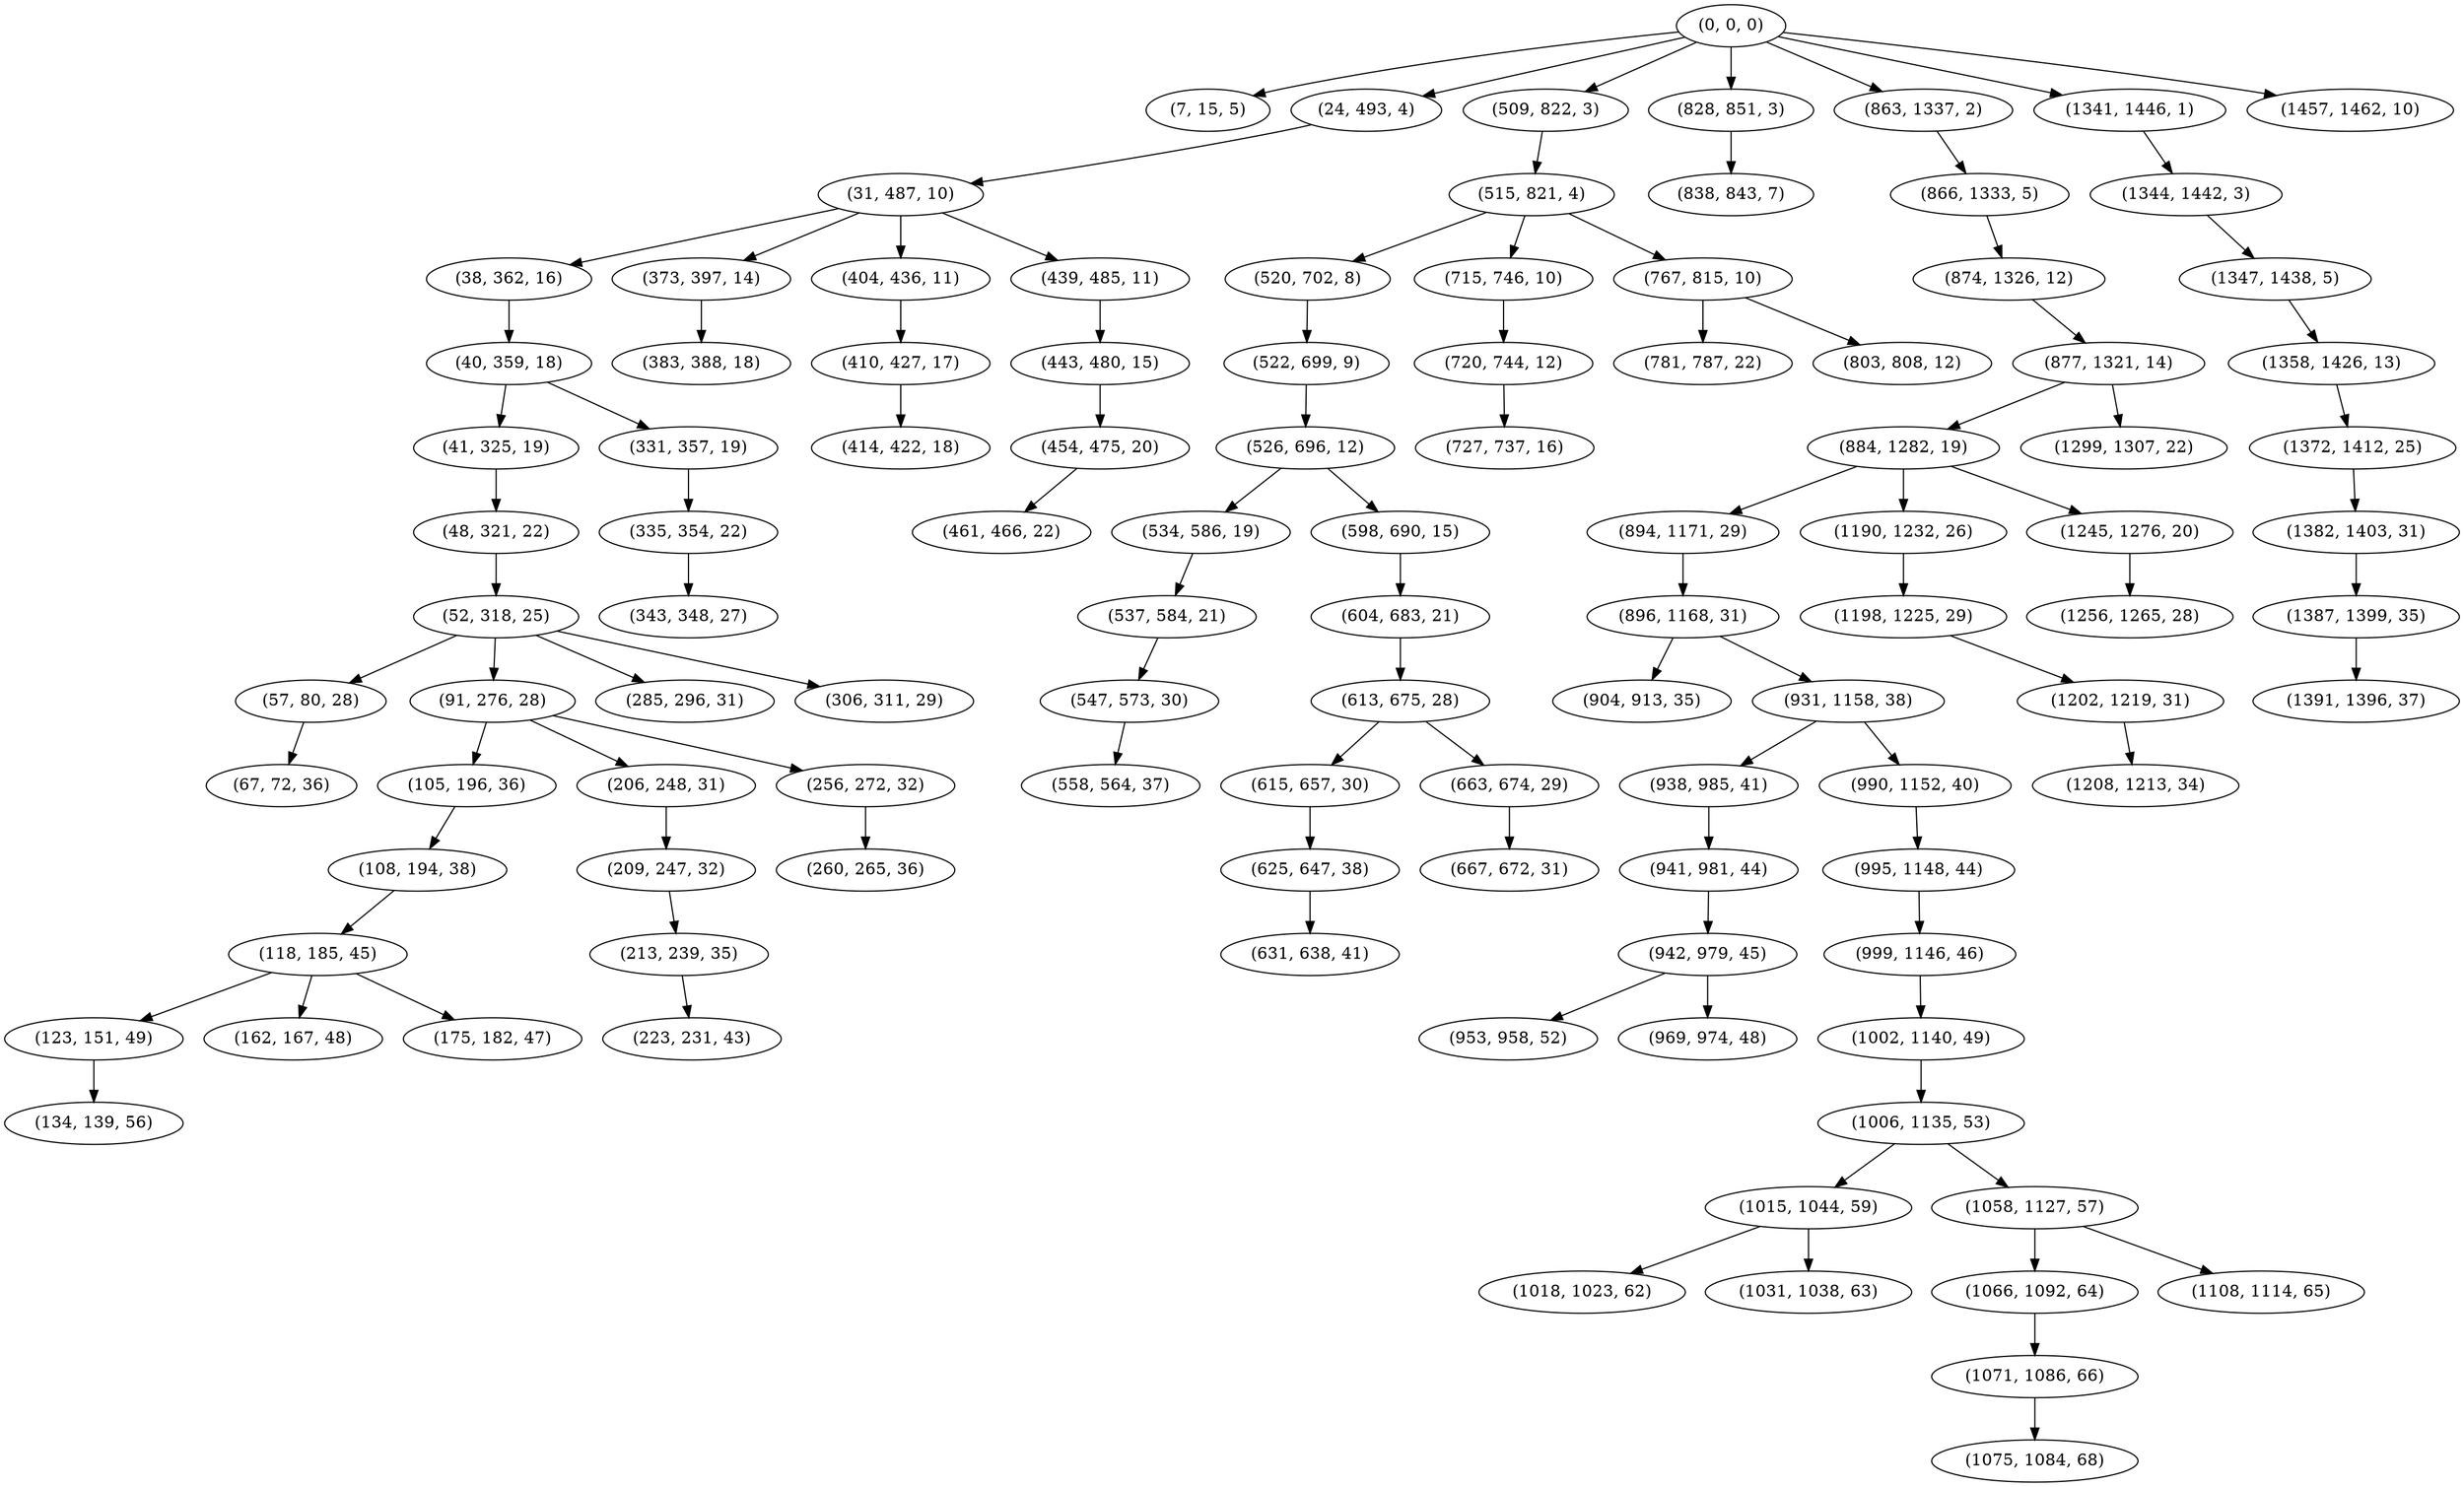 digraph tree {
    "(0, 0, 0)";
    "(7, 15, 5)";
    "(24, 493, 4)";
    "(31, 487, 10)";
    "(38, 362, 16)";
    "(40, 359, 18)";
    "(41, 325, 19)";
    "(48, 321, 22)";
    "(52, 318, 25)";
    "(57, 80, 28)";
    "(67, 72, 36)";
    "(91, 276, 28)";
    "(105, 196, 36)";
    "(108, 194, 38)";
    "(118, 185, 45)";
    "(123, 151, 49)";
    "(134, 139, 56)";
    "(162, 167, 48)";
    "(175, 182, 47)";
    "(206, 248, 31)";
    "(209, 247, 32)";
    "(213, 239, 35)";
    "(223, 231, 43)";
    "(256, 272, 32)";
    "(260, 265, 36)";
    "(285, 296, 31)";
    "(306, 311, 29)";
    "(331, 357, 19)";
    "(335, 354, 22)";
    "(343, 348, 27)";
    "(373, 397, 14)";
    "(383, 388, 18)";
    "(404, 436, 11)";
    "(410, 427, 17)";
    "(414, 422, 18)";
    "(439, 485, 11)";
    "(443, 480, 15)";
    "(454, 475, 20)";
    "(461, 466, 22)";
    "(509, 822, 3)";
    "(515, 821, 4)";
    "(520, 702, 8)";
    "(522, 699, 9)";
    "(526, 696, 12)";
    "(534, 586, 19)";
    "(537, 584, 21)";
    "(547, 573, 30)";
    "(558, 564, 37)";
    "(598, 690, 15)";
    "(604, 683, 21)";
    "(613, 675, 28)";
    "(615, 657, 30)";
    "(625, 647, 38)";
    "(631, 638, 41)";
    "(663, 674, 29)";
    "(667, 672, 31)";
    "(715, 746, 10)";
    "(720, 744, 12)";
    "(727, 737, 16)";
    "(767, 815, 10)";
    "(781, 787, 22)";
    "(803, 808, 12)";
    "(828, 851, 3)";
    "(838, 843, 7)";
    "(863, 1337, 2)";
    "(866, 1333, 5)";
    "(874, 1326, 12)";
    "(877, 1321, 14)";
    "(884, 1282, 19)";
    "(894, 1171, 29)";
    "(896, 1168, 31)";
    "(904, 913, 35)";
    "(931, 1158, 38)";
    "(938, 985, 41)";
    "(941, 981, 44)";
    "(942, 979, 45)";
    "(953, 958, 52)";
    "(969, 974, 48)";
    "(990, 1152, 40)";
    "(995, 1148, 44)";
    "(999, 1146, 46)";
    "(1002, 1140, 49)";
    "(1006, 1135, 53)";
    "(1015, 1044, 59)";
    "(1018, 1023, 62)";
    "(1031, 1038, 63)";
    "(1058, 1127, 57)";
    "(1066, 1092, 64)";
    "(1071, 1086, 66)";
    "(1075, 1084, 68)";
    "(1108, 1114, 65)";
    "(1190, 1232, 26)";
    "(1198, 1225, 29)";
    "(1202, 1219, 31)";
    "(1208, 1213, 34)";
    "(1245, 1276, 20)";
    "(1256, 1265, 28)";
    "(1299, 1307, 22)";
    "(1341, 1446, 1)";
    "(1344, 1442, 3)";
    "(1347, 1438, 5)";
    "(1358, 1426, 13)";
    "(1372, 1412, 25)";
    "(1382, 1403, 31)";
    "(1387, 1399, 35)";
    "(1391, 1396, 37)";
    "(1457, 1462, 10)";
    "(0, 0, 0)" -> "(7, 15, 5)";
    "(0, 0, 0)" -> "(24, 493, 4)";
    "(0, 0, 0)" -> "(509, 822, 3)";
    "(0, 0, 0)" -> "(828, 851, 3)";
    "(0, 0, 0)" -> "(863, 1337, 2)";
    "(0, 0, 0)" -> "(1341, 1446, 1)";
    "(0, 0, 0)" -> "(1457, 1462, 10)";
    "(24, 493, 4)" -> "(31, 487, 10)";
    "(31, 487, 10)" -> "(38, 362, 16)";
    "(31, 487, 10)" -> "(373, 397, 14)";
    "(31, 487, 10)" -> "(404, 436, 11)";
    "(31, 487, 10)" -> "(439, 485, 11)";
    "(38, 362, 16)" -> "(40, 359, 18)";
    "(40, 359, 18)" -> "(41, 325, 19)";
    "(40, 359, 18)" -> "(331, 357, 19)";
    "(41, 325, 19)" -> "(48, 321, 22)";
    "(48, 321, 22)" -> "(52, 318, 25)";
    "(52, 318, 25)" -> "(57, 80, 28)";
    "(52, 318, 25)" -> "(91, 276, 28)";
    "(52, 318, 25)" -> "(285, 296, 31)";
    "(52, 318, 25)" -> "(306, 311, 29)";
    "(57, 80, 28)" -> "(67, 72, 36)";
    "(91, 276, 28)" -> "(105, 196, 36)";
    "(91, 276, 28)" -> "(206, 248, 31)";
    "(91, 276, 28)" -> "(256, 272, 32)";
    "(105, 196, 36)" -> "(108, 194, 38)";
    "(108, 194, 38)" -> "(118, 185, 45)";
    "(118, 185, 45)" -> "(123, 151, 49)";
    "(118, 185, 45)" -> "(162, 167, 48)";
    "(118, 185, 45)" -> "(175, 182, 47)";
    "(123, 151, 49)" -> "(134, 139, 56)";
    "(206, 248, 31)" -> "(209, 247, 32)";
    "(209, 247, 32)" -> "(213, 239, 35)";
    "(213, 239, 35)" -> "(223, 231, 43)";
    "(256, 272, 32)" -> "(260, 265, 36)";
    "(331, 357, 19)" -> "(335, 354, 22)";
    "(335, 354, 22)" -> "(343, 348, 27)";
    "(373, 397, 14)" -> "(383, 388, 18)";
    "(404, 436, 11)" -> "(410, 427, 17)";
    "(410, 427, 17)" -> "(414, 422, 18)";
    "(439, 485, 11)" -> "(443, 480, 15)";
    "(443, 480, 15)" -> "(454, 475, 20)";
    "(454, 475, 20)" -> "(461, 466, 22)";
    "(509, 822, 3)" -> "(515, 821, 4)";
    "(515, 821, 4)" -> "(520, 702, 8)";
    "(515, 821, 4)" -> "(715, 746, 10)";
    "(515, 821, 4)" -> "(767, 815, 10)";
    "(520, 702, 8)" -> "(522, 699, 9)";
    "(522, 699, 9)" -> "(526, 696, 12)";
    "(526, 696, 12)" -> "(534, 586, 19)";
    "(526, 696, 12)" -> "(598, 690, 15)";
    "(534, 586, 19)" -> "(537, 584, 21)";
    "(537, 584, 21)" -> "(547, 573, 30)";
    "(547, 573, 30)" -> "(558, 564, 37)";
    "(598, 690, 15)" -> "(604, 683, 21)";
    "(604, 683, 21)" -> "(613, 675, 28)";
    "(613, 675, 28)" -> "(615, 657, 30)";
    "(613, 675, 28)" -> "(663, 674, 29)";
    "(615, 657, 30)" -> "(625, 647, 38)";
    "(625, 647, 38)" -> "(631, 638, 41)";
    "(663, 674, 29)" -> "(667, 672, 31)";
    "(715, 746, 10)" -> "(720, 744, 12)";
    "(720, 744, 12)" -> "(727, 737, 16)";
    "(767, 815, 10)" -> "(781, 787, 22)";
    "(767, 815, 10)" -> "(803, 808, 12)";
    "(828, 851, 3)" -> "(838, 843, 7)";
    "(863, 1337, 2)" -> "(866, 1333, 5)";
    "(866, 1333, 5)" -> "(874, 1326, 12)";
    "(874, 1326, 12)" -> "(877, 1321, 14)";
    "(877, 1321, 14)" -> "(884, 1282, 19)";
    "(877, 1321, 14)" -> "(1299, 1307, 22)";
    "(884, 1282, 19)" -> "(894, 1171, 29)";
    "(884, 1282, 19)" -> "(1190, 1232, 26)";
    "(884, 1282, 19)" -> "(1245, 1276, 20)";
    "(894, 1171, 29)" -> "(896, 1168, 31)";
    "(896, 1168, 31)" -> "(904, 913, 35)";
    "(896, 1168, 31)" -> "(931, 1158, 38)";
    "(931, 1158, 38)" -> "(938, 985, 41)";
    "(931, 1158, 38)" -> "(990, 1152, 40)";
    "(938, 985, 41)" -> "(941, 981, 44)";
    "(941, 981, 44)" -> "(942, 979, 45)";
    "(942, 979, 45)" -> "(953, 958, 52)";
    "(942, 979, 45)" -> "(969, 974, 48)";
    "(990, 1152, 40)" -> "(995, 1148, 44)";
    "(995, 1148, 44)" -> "(999, 1146, 46)";
    "(999, 1146, 46)" -> "(1002, 1140, 49)";
    "(1002, 1140, 49)" -> "(1006, 1135, 53)";
    "(1006, 1135, 53)" -> "(1015, 1044, 59)";
    "(1006, 1135, 53)" -> "(1058, 1127, 57)";
    "(1015, 1044, 59)" -> "(1018, 1023, 62)";
    "(1015, 1044, 59)" -> "(1031, 1038, 63)";
    "(1058, 1127, 57)" -> "(1066, 1092, 64)";
    "(1058, 1127, 57)" -> "(1108, 1114, 65)";
    "(1066, 1092, 64)" -> "(1071, 1086, 66)";
    "(1071, 1086, 66)" -> "(1075, 1084, 68)";
    "(1190, 1232, 26)" -> "(1198, 1225, 29)";
    "(1198, 1225, 29)" -> "(1202, 1219, 31)";
    "(1202, 1219, 31)" -> "(1208, 1213, 34)";
    "(1245, 1276, 20)" -> "(1256, 1265, 28)";
    "(1341, 1446, 1)" -> "(1344, 1442, 3)";
    "(1344, 1442, 3)" -> "(1347, 1438, 5)";
    "(1347, 1438, 5)" -> "(1358, 1426, 13)";
    "(1358, 1426, 13)" -> "(1372, 1412, 25)";
    "(1372, 1412, 25)" -> "(1382, 1403, 31)";
    "(1382, 1403, 31)" -> "(1387, 1399, 35)";
    "(1387, 1399, 35)" -> "(1391, 1396, 37)";
}
